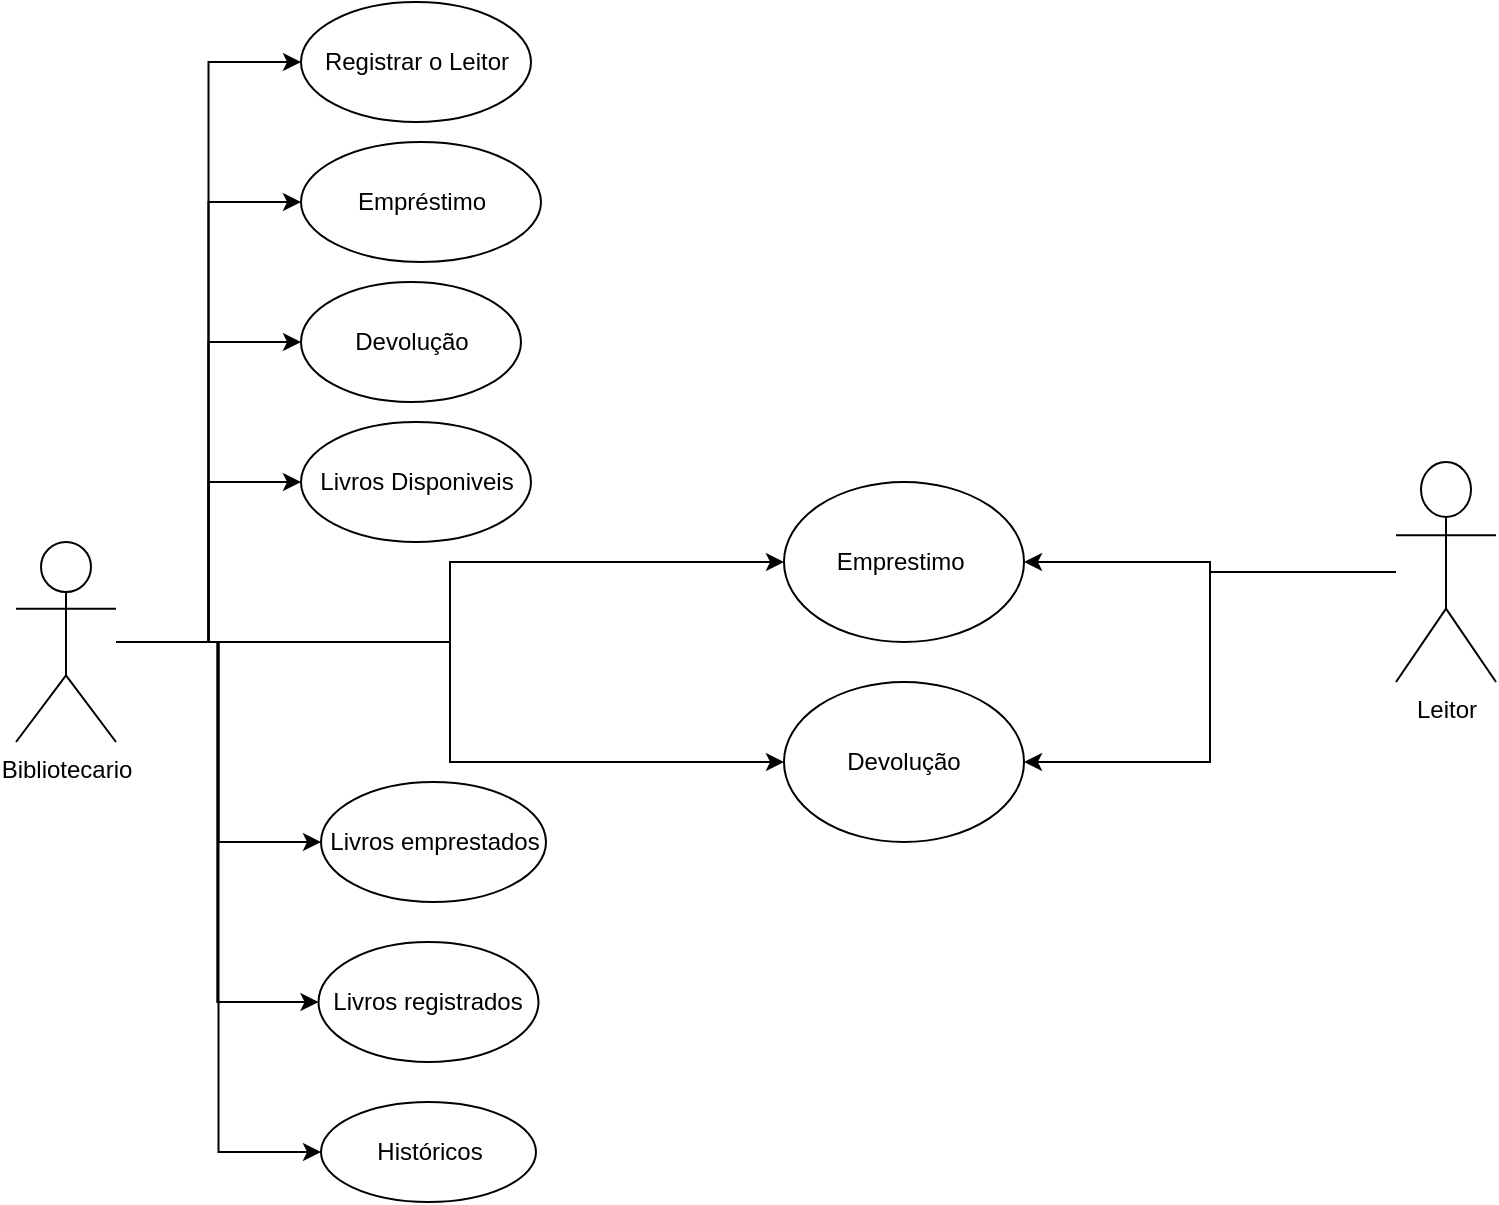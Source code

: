 <mxfile version="21.7.4" type="device">
  <diagram name="Página-1" id="2c9fd60b9dZt7nQSmsoY">
    <mxGraphModel dx="1035" dy="515" grid="1" gridSize="10" guides="1" tooltips="1" connect="1" arrows="1" fold="1" page="1" pageScale="1" pageWidth="827" pageHeight="1169" math="0" shadow="0">
      <root>
        <mxCell id="0" />
        <mxCell id="1" parent="0" />
        <mxCell id="dRk2sI_m7WA44RLF2JR3-16" style="edgeStyle=orthogonalEdgeStyle;rounded=0;orthogonalLoop=1;jettySize=auto;html=1;entryX=0;entryY=0.5;entryDx=0;entryDy=0;" edge="1" parent="1" source="dRk2sI_m7WA44RLF2JR3-1" target="dRk2sI_m7WA44RLF2JR3-2">
          <mxGeometry relative="1" as="geometry" />
        </mxCell>
        <mxCell id="dRk2sI_m7WA44RLF2JR3-17" style="edgeStyle=orthogonalEdgeStyle;rounded=0;orthogonalLoop=1;jettySize=auto;html=1;entryX=0;entryY=0.5;entryDx=0;entryDy=0;" edge="1" parent="1" source="dRk2sI_m7WA44RLF2JR3-1" target="dRk2sI_m7WA44RLF2JR3-3">
          <mxGeometry relative="1" as="geometry" />
        </mxCell>
        <mxCell id="dRk2sI_m7WA44RLF2JR3-19" style="edgeStyle=orthogonalEdgeStyle;rounded=0;orthogonalLoop=1;jettySize=auto;html=1;entryX=0;entryY=0.5;entryDx=0;entryDy=0;" edge="1" parent="1" source="dRk2sI_m7WA44RLF2JR3-1" target="dRk2sI_m7WA44RLF2JR3-5">
          <mxGeometry relative="1" as="geometry" />
        </mxCell>
        <mxCell id="dRk2sI_m7WA44RLF2JR3-20" style="edgeStyle=orthogonalEdgeStyle;rounded=0;orthogonalLoop=1;jettySize=auto;html=1;entryX=0;entryY=0.5;entryDx=0;entryDy=0;" edge="1" parent="1" source="dRk2sI_m7WA44RLF2JR3-1" target="dRk2sI_m7WA44RLF2JR3-8">
          <mxGeometry relative="1" as="geometry" />
        </mxCell>
        <mxCell id="dRk2sI_m7WA44RLF2JR3-21" style="edgeStyle=orthogonalEdgeStyle;rounded=0;orthogonalLoop=1;jettySize=auto;html=1;entryX=0;entryY=0.5;entryDx=0;entryDy=0;" edge="1" parent="1" source="dRk2sI_m7WA44RLF2JR3-1" target="dRk2sI_m7WA44RLF2JR3-6">
          <mxGeometry relative="1" as="geometry" />
        </mxCell>
        <mxCell id="dRk2sI_m7WA44RLF2JR3-23" style="edgeStyle=orthogonalEdgeStyle;rounded=0;orthogonalLoop=1;jettySize=auto;html=1;entryX=0;entryY=0.5;entryDx=0;entryDy=0;" edge="1" parent="1" source="dRk2sI_m7WA44RLF2JR3-1" target="dRk2sI_m7WA44RLF2JR3-7">
          <mxGeometry relative="1" as="geometry" />
        </mxCell>
        <mxCell id="dRk2sI_m7WA44RLF2JR3-31" style="edgeStyle=orthogonalEdgeStyle;rounded=0;orthogonalLoop=1;jettySize=auto;html=1;entryX=0;entryY=0.5;entryDx=0;entryDy=0;" edge="1" parent="1" source="dRk2sI_m7WA44RLF2JR3-1" target="dRk2sI_m7WA44RLF2JR3-4">
          <mxGeometry relative="1" as="geometry" />
        </mxCell>
        <mxCell id="dRk2sI_m7WA44RLF2JR3-32" style="edgeStyle=orthogonalEdgeStyle;rounded=0;orthogonalLoop=1;jettySize=auto;html=1;" edge="1" parent="1" source="dRk2sI_m7WA44RLF2JR3-1" target="dRk2sI_m7WA44RLF2JR3-15">
          <mxGeometry relative="1" as="geometry" />
        </mxCell>
        <mxCell id="dRk2sI_m7WA44RLF2JR3-33" style="edgeStyle=orthogonalEdgeStyle;rounded=0;orthogonalLoop=1;jettySize=auto;html=1;" edge="1" parent="1" source="dRk2sI_m7WA44RLF2JR3-1" target="dRk2sI_m7WA44RLF2JR3-14">
          <mxGeometry relative="1" as="geometry" />
        </mxCell>
        <mxCell id="dRk2sI_m7WA44RLF2JR3-1" value="Bibliotecario" style="shape=umlActor;verticalLabelPosition=bottom;verticalAlign=top;html=1;outlineConnect=0;" vertex="1" parent="1">
          <mxGeometry x="30" y="370" width="50" height="100" as="geometry" />
        </mxCell>
        <mxCell id="dRk2sI_m7WA44RLF2JR3-2" value="Registrar o Leitor" style="ellipse;whiteSpace=wrap;html=1;" vertex="1" parent="1">
          <mxGeometry x="172.5" y="100" width="115" height="60" as="geometry" />
        </mxCell>
        <mxCell id="dRk2sI_m7WA44RLF2JR3-3" value="Empréstimo" style="ellipse;whiteSpace=wrap;html=1;" vertex="1" parent="1">
          <mxGeometry x="172.5" y="170" width="120" height="60" as="geometry" />
        </mxCell>
        <mxCell id="dRk2sI_m7WA44RLF2JR3-4" value="Devolução" style="ellipse;whiteSpace=wrap;html=1;" vertex="1" parent="1">
          <mxGeometry x="172.5" y="240" width="110" height="60" as="geometry" />
        </mxCell>
        <mxCell id="dRk2sI_m7WA44RLF2JR3-5" value="Livros Disponiveis" style="ellipse;whiteSpace=wrap;html=1;" vertex="1" parent="1">
          <mxGeometry x="172.5" y="310" width="115" height="60" as="geometry" />
        </mxCell>
        <mxCell id="dRk2sI_m7WA44RLF2JR3-6" value="Livros registrados" style="ellipse;whiteSpace=wrap;html=1;" vertex="1" parent="1">
          <mxGeometry x="181.25" y="570" width="110" height="60" as="geometry" />
        </mxCell>
        <mxCell id="dRk2sI_m7WA44RLF2JR3-7" value="Históricos" style="ellipse;whiteSpace=wrap;html=1;" vertex="1" parent="1">
          <mxGeometry x="182.5" y="650" width="107.5" height="50" as="geometry" />
        </mxCell>
        <mxCell id="dRk2sI_m7WA44RLF2JR3-8" value="Livros emprestados" style="ellipse;whiteSpace=wrap;html=1;" vertex="1" parent="1">
          <mxGeometry x="182.5" y="490" width="112.5" height="60" as="geometry" />
        </mxCell>
        <mxCell id="dRk2sI_m7WA44RLF2JR3-24" style="edgeStyle=orthogonalEdgeStyle;rounded=0;orthogonalLoop=1;jettySize=auto;html=1;" edge="1" parent="1" source="dRk2sI_m7WA44RLF2JR3-11" target="dRk2sI_m7WA44RLF2JR3-15">
          <mxGeometry relative="1" as="geometry" />
        </mxCell>
        <mxCell id="dRk2sI_m7WA44RLF2JR3-25" style="edgeStyle=orthogonalEdgeStyle;rounded=0;orthogonalLoop=1;jettySize=auto;html=1;" edge="1" parent="1" source="dRk2sI_m7WA44RLF2JR3-11" target="dRk2sI_m7WA44RLF2JR3-14">
          <mxGeometry relative="1" as="geometry" />
        </mxCell>
        <mxCell id="dRk2sI_m7WA44RLF2JR3-11" value="Leitor" style="shape=umlActor;verticalLabelPosition=bottom;verticalAlign=top;html=1;outlineConnect=0;" vertex="1" parent="1">
          <mxGeometry x="720" y="330" width="50" height="110" as="geometry" />
        </mxCell>
        <mxCell id="dRk2sI_m7WA44RLF2JR3-14" value="Devolução" style="ellipse;whiteSpace=wrap;html=1;" vertex="1" parent="1">
          <mxGeometry x="414" y="440" width="120" height="80" as="geometry" />
        </mxCell>
        <mxCell id="dRk2sI_m7WA44RLF2JR3-15" value="Emprestimo&amp;nbsp;" style="ellipse;whiteSpace=wrap;html=1;" vertex="1" parent="1">
          <mxGeometry x="414" y="340" width="120" height="80" as="geometry" />
        </mxCell>
      </root>
    </mxGraphModel>
  </diagram>
</mxfile>
